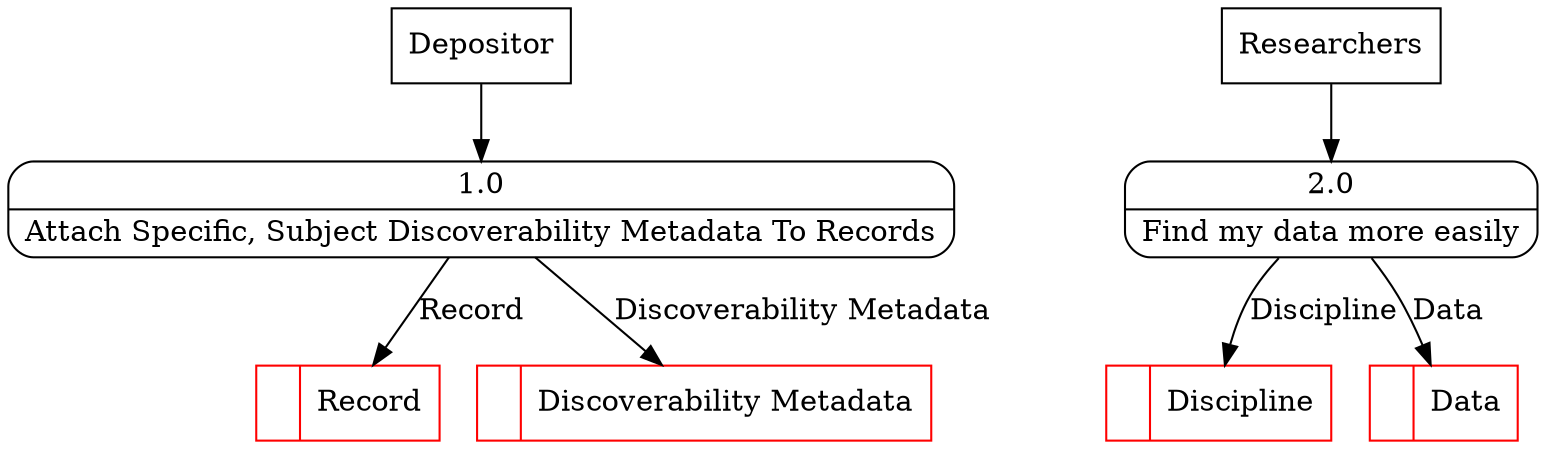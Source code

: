 digraph dfd2{ 
node[shape=record]
200 [label="<f0>  |<f1> Record " color=red];
201 [label="<f0>  |<f1> Discoverability Metadata " color=red];
202 [label="Depositor" shape=box];
203 [label="{<f0> 1.0|<f1> Attach Specific, Subject Discoverability Metadata To Records }" shape=Mrecord];
2 [label="{<f0> 2.0|<f1> Find my data more easily }" shape=Mrecord];
1000 [label="Researchers" shape=box];
1000 -> 2
1002 [label="<f0>  |<f1> Discipline " color=red];
2 -> 1002 [label="Discipline"]
1004 [label="<f0>  |<f1> Data " color=red];
2 -> 1004 [label="Data"]
202 -> 203
203 -> 201 [label="Discoverability Metadata"]
203 -> 200 [label="Record"]
}
